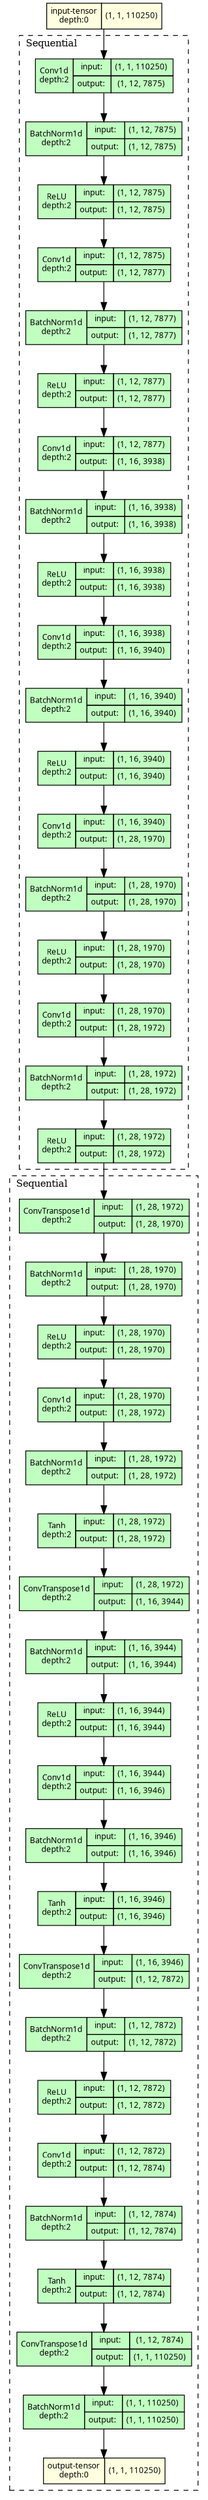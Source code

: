 strict digraph model {
	graph [ordering=in rankdir=TB size="25.5,25.5"]
	node [align=left fontname="Linux libertine" fontsize=10 height=0.2 margin=0 ranksep=0.1 shape=plaintext style=filled]
	edge [fontsize=10]
	0 [label=<
                    <TABLE BORDER="0" CELLBORDER="1"
                    CELLSPACING="0" CELLPADDING="4">
                        <TR><TD>input-tensor<BR/>depth:0</TD><TD>(1, 1, 110250)</TD></TR>
                    </TABLE>> fillcolor=lightyellow]
	subgraph cluster_2 {
		fontsize=12 label=Sequential labeljust=l style=dashed
		1 [label=<
                    <TABLE BORDER="0" CELLBORDER="1"
                    CELLSPACING="0" CELLPADDING="4">
                    <TR>
                        <TD ROWSPAN="2">Conv1d<BR/>depth:2</TD>
                        <TD COLSPAN="2">input:</TD>
                        <TD COLSPAN="2">(1, 1, 110250) </TD>
                    </TR>
                    <TR>
                        <TD COLSPAN="2">output: </TD>
                        <TD COLSPAN="2">(1, 12, 7875) </TD>
                    </TR>
                    </TABLE>> fillcolor=darkseagreen1]
		2 [label=<
                    <TABLE BORDER="0" CELLBORDER="1"
                    CELLSPACING="0" CELLPADDING="4">
                    <TR>
                        <TD ROWSPAN="2">BatchNorm1d<BR/>depth:2</TD>
                        <TD COLSPAN="2">input:</TD>
                        <TD COLSPAN="2">(1, 12, 7875) </TD>
                    </TR>
                    <TR>
                        <TD COLSPAN="2">output: </TD>
                        <TD COLSPAN="2">(1, 12, 7875) </TD>
                    </TR>
                    </TABLE>> fillcolor=darkseagreen1]
		3 [label=<
                    <TABLE BORDER="0" CELLBORDER="1"
                    CELLSPACING="0" CELLPADDING="4">
                    <TR>
                        <TD ROWSPAN="2">ReLU<BR/>depth:2</TD>
                        <TD COLSPAN="2">input:</TD>
                        <TD COLSPAN="2">(1, 12, 7875) </TD>
                    </TR>
                    <TR>
                        <TD COLSPAN="2">output: </TD>
                        <TD COLSPAN="2">(1, 12, 7875) </TD>
                    </TR>
                    </TABLE>> fillcolor=darkseagreen1]
		4 [label=<
                    <TABLE BORDER="0" CELLBORDER="1"
                    CELLSPACING="0" CELLPADDING="4">
                    <TR>
                        <TD ROWSPAN="2">Conv1d<BR/>depth:2</TD>
                        <TD COLSPAN="2">input:</TD>
                        <TD COLSPAN="2">(1, 12, 7875) </TD>
                    </TR>
                    <TR>
                        <TD COLSPAN="2">output: </TD>
                        <TD COLSPAN="2">(1, 12, 7877) </TD>
                    </TR>
                    </TABLE>> fillcolor=darkseagreen1]
		5 [label=<
                    <TABLE BORDER="0" CELLBORDER="1"
                    CELLSPACING="0" CELLPADDING="4">
                    <TR>
                        <TD ROWSPAN="2">BatchNorm1d<BR/>depth:2</TD>
                        <TD COLSPAN="2">input:</TD>
                        <TD COLSPAN="2">(1, 12, 7877) </TD>
                    </TR>
                    <TR>
                        <TD COLSPAN="2">output: </TD>
                        <TD COLSPAN="2">(1, 12, 7877) </TD>
                    </TR>
                    </TABLE>> fillcolor=darkseagreen1]
		6 [label=<
                    <TABLE BORDER="0" CELLBORDER="1"
                    CELLSPACING="0" CELLPADDING="4">
                    <TR>
                        <TD ROWSPAN="2">ReLU<BR/>depth:2</TD>
                        <TD COLSPAN="2">input:</TD>
                        <TD COLSPAN="2">(1, 12, 7877) </TD>
                    </TR>
                    <TR>
                        <TD COLSPAN="2">output: </TD>
                        <TD COLSPAN="2">(1, 12, 7877) </TD>
                    </TR>
                    </TABLE>> fillcolor=darkseagreen1]
		7 [label=<
                    <TABLE BORDER="0" CELLBORDER="1"
                    CELLSPACING="0" CELLPADDING="4">
                    <TR>
                        <TD ROWSPAN="2">Conv1d<BR/>depth:2</TD>
                        <TD COLSPAN="2">input:</TD>
                        <TD COLSPAN="2">(1, 12, 7877) </TD>
                    </TR>
                    <TR>
                        <TD COLSPAN="2">output: </TD>
                        <TD COLSPAN="2">(1, 16, 3938) </TD>
                    </TR>
                    </TABLE>> fillcolor=darkseagreen1]
		8 [label=<
                    <TABLE BORDER="0" CELLBORDER="1"
                    CELLSPACING="0" CELLPADDING="4">
                    <TR>
                        <TD ROWSPAN="2">BatchNorm1d<BR/>depth:2</TD>
                        <TD COLSPAN="2">input:</TD>
                        <TD COLSPAN="2">(1, 16, 3938) </TD>
                    </TR>
                    <TR>
                        <TD COLSPAN="2">output: </TD>
                        <TD COLSPAN="2">(1, 16, 3938) </TD>
                    </TR>
                    </TABLE>> fillcolor=darkseagreen1]
		9 [label=<
                    <TABLE BORDER="0" CELLBORDER="1"
                    CELLSPACING="0" CELLPADDING="4">
                    <TR>
                        <TD ROWSPAN="2">ReLU<BR/>depth:2</TD>
                        <TD COLSPAN="2">input:</TD>
                        <TD COLSPAN="2">(1, 16, 3938) </TD>
                    </TR>
                    <TR>
                        <TD COLSPAN="2">output: </TD>
                        <TD COLSPAN="2">(1, 16, 3938) </TD>
                    </TR>
                    </TABLE>> fillcolor=darkseagreen1]
		10 [label=<
                    <TABLE BORDER="0" CELLBORDER="1"
                    CELLSPACING="0" CELLPADDING="4">
                    <TR>
                        <TD ROWSPAN="2">Conv1d<BR/>depth:2</TD>
                        <TD COLSPAN="2">input:</TD>
                        <TD COLSPAN="2">(1, 16, 3938) </TD>
                    </TR>
                    <TR>
                        <TD COLSPAN="2">output: </TD>
                        <TD COLSPAN="2">(1, 16, 3940) </TD>
                    </TR>
                    </TABLE>> fillcolor=darkseagreen1]
		11 [label=<
                    <TABLE BORDER="0" CELLBORDER="1"
                    CELLSPACING="0" CELLPADDING="4">
                    <TR>
                        <TD ROWSPAN="2">BatchNorm1d<BR/>depth:2</TD>
                        <TD COLSPAN="2">input:</TD>
                        <TD COLSPAN="2">(1, 16, 3940) </TD>
                    </TR>
                    <TR>
                        <TD COLSPAN="2">output: </TD>
                        <TD COLSPAN="2">(1, 16, 3940) </TD>
                    </TR>
                    </TABLE>> fillcolor=darkseagreen1]
		12 [label=<
                    <TABLE BORDER="0" CELLBORDER="1"
                    CELLSPACING="0" CELLPADDING="4">
                    <TR>
                        <TD ROWSPAN="2">ReLU<BR/>depth:2</TD>
                        <TD COLSPAN="2">input:</TD>
                        <TD COLSPAN="2">(1, 16, 3940) </TD>
                    </TR>
                    <TR>
                        <TD COLSPAN="2">output: </TD>
                        <TD COLSPAN="2">(1, 16, 3940) </TD>
                    </TR>
                    </TABLE>> fillcolor=darkseagreen1]
		13 [label=<
                    <TABLE BORDER="0" CELLBORDER="1"
                    CELLSPACING="0" CELLPADDING="4">
                    <TR>
                        <TD ROWSPAN="2">Conv1d<BR/>depth:2</TD>
                        <TD COLSPAN="2">input:</TD>
                        <TD COLSPAN="2">(1, 16, 3940) </TD>
                    </TR>
                    <TR>
                        <TD COLSPAN="2">output: </TD>
                        <TD COLSPAN="2">(1, 28, 1970) </TD>
                    </TR>
                    </TABLE>> fillcolor=darkseagreen1]
		14 [label=<
                    <TABLE BORDER="0" CELLBORDER="1"
                    CELLSPACING="0" CELLPADDING="4">
                    <TR>
                        <TD ROWSPAN="2">BatchNorm1d<BR/>depth:2</TD>
                        <TD COLSPAN="2">input:</TD>
                        <TD COLSPAN="2">(1, 28, 1970) </TD>
                    </TR>
                    <TR>
                        <TD COLSPAN="2">output: </TD>
                        <TD COLSPAN="2">(1, 28, 1970) </TD>
                    </TR>
                    </TABLE>> fillcolor=darkseagreen1]
		15 [label=<
                    <TABLE BORDER="0" CELLBORDER="1"
                    CELLSPACING="0" CELLPADDING="4">
                    <TR>
                        <TD ROWSPAN="2">ReLU<BR/>depth:2</TD>
                        <TD COLSPAN="2">input:</TD>
                        <TD COLSPAN="2">(1, 28, 1970) </TD>
                    </TR>
                    <TR>
                        <TD COLSPAN="2">output: </TD>
                        <TD COLSPAN="2">(1, 28, 1970) </TD>
                    </TR>
                    </TABLE>> fillcolor=darkseagreen1]
		16 [label=<
                    <TABLE BORDER="0" CELLBORDER="1"
                    CELLSPACING="0" CELLPADDING="4">
                    <TR>
                        <TD ROWSPAN="2">Conv1d<BR/>depth:2</TD>
                        <TD COLSPAN="2">input:</TD>
                        <TD COLSPAN="2">(1, 28, 1970) </TD>
                    </TR>
                    <TR>
                        <TD COLSPAN="2">output: </TD>
                        <TD COLSPAN="2">(1, 28, 1972) </TD>
                    </TR>
                    </TABLE>> fillcolor=darkseagreen1]
		17 [label=<
                    <TABLE BORDER="0" CELLBORDER="1"
                    CELLSPACING="0" CELLPADDING="4">
                    <TR>
                        <TD ROWSPAN="2">BatchNorm1d<BR/>depth:2</TD>
                        <TD COLSPAN="2">input:</TD>
                        <TD COLSPAN="2">(1, 28, 1972) </TD>
                    </TR>
                    <TR>
                        <TD COLSPAN="2">output: </TD>
                        <TD COLSPAN="2">(1, 28, 1972) </TD>
                    </TR>
                    </TABLE>> fillcolor=darkseagreen1]
		18 [label=<
                    <TABLE BORDER="0" CELLBORDER="1"
                    CELLSPACING="0" CELLPADDING="4">
                    <TR>
                        <TD ROWSPAN="2">ReLU<BR/>depth:2</TD>
                        <TD COLSPAN="2">input:</TD>
                        <TD COLSPAN="2">(1, 28, 1972) </TD>
                    </TR>
                    <TR>
                        <TD COLSPAN="2">output: </TD>
                        <TD COLSPAN="2">(1, 28, 1972) </TD>
                    </TR>
                    </TABLE>> fillcolor=darkseagreen1]
	}
	subgraph cluster_3 {
		fontsize=12 label=Sequential labeljust=l style=dashed
		19 [label=<
                    <TABLE BORDER="0" CELLBORDER="1"
                    CELLSPACING="0" CELLPADDING="4">
                    <TR>
                        <TD ROWSPAN="2">ConvTranspose1d<BR/>depth:2</TD>
                        <TD COLSPAN="2">input:</TD>
                        <TD COLSPAN="2">(1, 28, 1972) </TD>
                    </TR>
                    <TR>
                        <TD COLSPAN="2">output: </TD>
                        <TD COLSPAN="2">(1, 28, 1970) </TD>
                    </TR>
                    </TABLE>> fillcolor=darkseagreen1]
		20 [label=<
                    <TABLE BORDER="0" CELLBORDER="1"
                    CELLSPACING="0" CELLPADDING="4">
                    <TR>
                        <TD ROWSPAN="2">BatchNorm1d<BR/>depth:2</TD>
                        <TD COLSPAN="2">input:</TD>
                        <TD COLSPAN="2">(1, 28, 1970) </TD>
                    </TR>
                    <TR>
                        <TD COLSPAN="2">output: </TD>
                        <TD COLSPAN="2">(1, 28, 1970) </TD>
                    </TR>
                    </TABLE>> fillcolor=darkseagreen1]
		21 [label=<
                    <TABLE BORDER="0" CELLBORDER="1"
                    CELLSPACING="0" CELLPADDING="4">
                    <TR>
                        <TD ROWSPAN="2">ReLU<BR/>depth:2</TD>
                        <TD COLSPAN="2">input:</TD>
                        <TD COLSPAN="2">(1, 28, 1970) </TD>
                    </TR>
                    <TR>
                        <TD COLSPAN="2">output: </TD>
                        <TD COLSPAN="2">(1, 28, 1970) </TD>
                    </TR>
                    </TABLE>> fillcolor=darkseagreen1]
		22 [label=<
                    <TABLE BORDER="0" CELLBORDER="1"
                    CELLSPACING="0" CELLPADDING="4">
                    <TR>
                        <TD ROWSPAN="2">Conv1d<BR/>depth:2</TD>
                        <TD COLSPAN="2">input:</TD>
                        <TD COLSPAN="2">(1, 28, 1970) </TD>
                    </TR>
                    <TR>
                        <TD COLSPAN="2">output: </TD>
                        <TD COLSPAN="2">(1, 28, 1972) </TD>
                    </TR>
                    </TABLE>> fillcolor=darkseagreen1]
		23 [label=<
                    <TABLE BORDER="0" CELLBORDER="1"
                    CELLSPACING="0" CELLPADDING="4">
                    <TR>
                        <TD ROWSPAN="2">BatchNorm1d<BR/>depth:2</TD>
                        <TD COLSPAN="2">input:</TD>
                        <TD COLSPAN="2">(1, 28, 1972) </TD>
                    </TR>
                    <TR>
                        <TD COLSPAN="2">output: </TD>
                        <TD COLSPAN="2">(1, 28, 1972) </TD>
                    </TR>
                    </TABLE>> fillcolor=darkseagreen1]
		24 [label=<
                    <TABLE BORDER="0" CELLBORDER="1"
                    CELLSPACING="0" CELLPADDING="4">
                    <TR>
                        <TD ROWSPAN="2">Tanh<BR/>depth:2</TD>
                        <TD COLSPAN="2">input:</TD>
                        <TD COLSPAN="2">(1, 28, 1972) </TD>
                    </TR>
                    <TR>
                        <TD COLSPAN="2">output: </TD>
                        <TD COLSPAN="2">(1, 28, 1972) </TD>
                    </TR>
                    </TABLE>> fillcolor=darkseagreen1]
		25 [label=<
                    <TABLE BORDER="0" CELLBORDER="1"
                    CELLSPACING="0" CELLPADDING="4">
                    <TR>
                        <TD ROWSPAN="2">ConvTranspose1d<BR/>depth:2</TD>
                        <TD COLSPAN="2">input:</TD>
                        <TD COLSPAN="2">(1, 28, 1972) </TD>
                    </TR>
                    <TR>
                        <TD COLSPAN="2">output: </TD>
                        <TD COLSPAN="2">(1, 16, 3944) </TD>
                    </TR>
                    </TABLE>> fillcolor=darkseagreen1]
		26 [label=<
                    <TABLE BORDER="0" CELLBORDER="1"
                    CELLSPACING="0" CELLPADDING="4">
                    <TR>
                        <TD ROWSPAN="2">BatchNorm1d<BR/>depth:2</TD>
                        <TD COLSPAN="2">input:</TD>
                        <TD COLSPAN="2">(1, 16, 3944) </TD>
                    </TR>
                    <TR>
                        <TD COLSPAN="2">output: </TD>
                        <TD COLSPAN="2">(1, 16, 3944) </TD>
                    </TR>
                    </TABLE>> fillcolor=darkseagreen1]
		27 [label=<
                    <TABLE BORDER="0" CELLBORDER="1"
                    CELLSPACING="0" CELLPADDING="4">
                    <TR>
                        <TD ROWSPAN="2">ReLU<BR/>depth:2</TD>
                        <TD COLSPAN="2">input:</TD>
                        <TD COLSPAN="2">(1, 16, 3944) </TD>
                    </TR>
                    <TR>
                        <TD COLSPAN="2">output: </TD>
                        <TD COLSPAN="2">(1, 16, 3944) </TD>
                    </TR>
                    </TABLE>> fillcolor=darkseagreen1]
		28 [label=<
                    <TABLE BORDER="0" CELLBORDER="1"
                    CELLSPACING="0" CELLPADDING="4">
                    <TR>
                        <TD ROWSPAN="2">Conv1d<BR/>depth:2</TD>
                        <TD COLSPAN="2">input:</TD>
                        <TD COLSPAN="2">(1, 16, 3944) </TD>
                    </TR>
                    <TR>
                        <TD COLSPAN="2">output: </TD>
                        <TD COLSPAN="2">(1, 16, 3946) </TD>
                    </TR>
                    </TABLE>> fillcolor=darkseagreen1]
		29 [label=<
                    <TABLE BORDER="0" CELLBORDER="1"
                    CELLSPACING="0" CELLPADDING="4">
                    <TR>
                        <TD ROWSPAN="2">BatchNorm1d<BR/>depth:2</TD>
                        <TD COLSPAN="2">input:</TD>
                        <TD COLSPAN="2">(1, 16, 3946) </TD>
                    </TR>
                    <TR>
                        <TD COLSPAN="2">output: </TD>
                        <TD COLSPAN="2">(1, 16, 3946) </TD>
                    </TR>
                    </TABLE>> fillcolor=darkseagreen1]
		30 [label=<
                    <TABLE BORDER="0" CELLBORDER="1"
                    CELLSPACING="0" CELLPADDING="4">
                    <TR>
                        <TD ROWSPAN="2">Tanh<BR/>depth:2</TD>
                        <TD COLSPAN="2">input:</TD>
                        <TD COLSPAN="2">(1, 16, 3946) </TD>
                    </TR>
                    <TR>
                        <TD COLSPAN="2">output: </TD>
                        <TD COLSPAN="2">(1, 16, 3946) </TD>
                    </TR>
                    </TABLE>> fillcolor=darkseagreen1]
		31 [label=<
                    <TABLE BORDER="0" CELLBORDER="1"
                    CELLSPACING="0" CELLPADDING="4">
                    <TR>
                        <TD ROWSPAN="2">ConvTranspose1d<BR/>depth:2</TD>
                        <TD COLSPAN="2">input:</TD>
                        <TD COLSPAN="2">(1, 16, 3946) </TD>
                    </TR>
                    <TR>
                        <TD COLSPAN="2">output: </TD>
                        <TD COLSPAN="2">(1, 12, 7872) </TD>
                    </TR>
                    </TABLE>> fillcolor=darkseagreen1]
		32 [label=<
                    <TABLE BORDER="0" CELLBORDER="1"
                    CELLSPACING="0" CELLPADDING="4">
                    <TR>
                        <TD ROWSPAN="2">BatchNorm1d<BR/>depth:2</TD>
                        <TD COLSPAN="2">input:</TD>
                        <TD COLSPAN="2">(1, 12, 7872) </TD>
                    </TR>
                    <TR>
                        <TD COLSPAN="2">output: </TD>
                        <TD COLSPAN="2">(1, 12, 7872) </TD>
                    </TR>
                    </TABLE>> fillcolor=darkseagreen1]
		33 [label=<
                    <TABLE BORDER="0" CELLBORDER="1"
                    CELLSPACING="0" CELLPADDING="4">
                    <TR>
                        <TD ROWSPAN="2">ReLU<BR/>depth:2</TD>
                        <TD COLSPAN="2">input:</TD>
                        <TD COLSPAN="2">(1, 12, 7872) </TD>
                    </TR>
                    <TR>
                        <TD COLSPAN="2">output: </TD>
                        <TD COLSPAN="2">(1, 12, 7872) </TD>
                    </TR>
                    </TABLE>> fillcolor=darkseagreen1]
		34 [label=<
                    <TABLE BORDER="0" CELLBORDER="1"
                    CELLSPACING="0" CELLPADDING="4">
                    <TR>
                        <TD ROWSPAN="2">Conv1d<BR/>depth:2</TD>
                        <TD COLSPAN="2">input:</TD>
                        <TD COLSPAN="2">(1, 12, 7872) </TD>
                    </TR>
                    <TR>
                        <TD COLSPAN="2">output: </TD>
                        <TD COLSPAN="2">(1, 12, 7874) </TD>
                    </TR>
                    </TABLE>> fillcolor=darkseagreen1]
		35 [label=<
                    <TABLE BORDER="0" CELLBORDER="1"
                    CELLSPACING="0" CELLPADDING="4">
                    <TR>
                        <TD ROWSPAN="2">BatchNorm1d<BR/>depth:2</TD>
                        <TD COLSPAN="2">input:</TD>
                        <TD COLSPAN="2">(1, 12, 7874) </TD>
                    </TR>
                    <TR>
                        <TD COLSPAN="2">output: </TD>
                        <TD COLSPAN="2">(1, 12, 7874) </TD>
                    </TR>
                    </TABLE>> fillcolor=darkseagreen1]
		36 [label=<
                    <TABLE BORDER="0" CELLBORDER="1"
                    CELLSPACING="0" CELLPADDING="4">
                    <TR>
                        <TD ROWSPAN="2">Tanh<BR/>depth:2</TD>
                        <TD COLSPAN="2">input:</TD>
                        <TD COLSPAN="2">(1, 12, 7874) </TD>
                    </TR>
                    <TR>
                        <TD COLSPAN="2">output: </TD>
                        <TD COLSPAN="2">(1, 12, 7874) </TD>
                    </TR>
                    </TABLE>> fillcolor=darkseagreen1]
		37 [label=<
                    <TABLE BORDER="0" CELLBORDER="1"
                    CELLSPACING="0" CELLPADDING="4">
                    <TR>
                        <TD ROWSPAN="2">ConvTranspose1d<BR/>depth:2</TD>
                        <TD COLSPAN="2">input:</TD>
                        <TD COLSPAN="2">(1, 12, 7874) </TD>
                    </TR>
                    <TR>
                        <TD COLSPAN="2">output: </TD>
                        <TD COLSPAN="2">(1, 1, 110250) </TD>
                    </TR>
                    </TABLE>> fillcolor=darkseagreen1]
		38 [label=<
                    <TABLE BORDER="0" CELLBORDER="1"
                    CELLSPACING="0" CELLPADDING="4">
                    <TR>
                        <TD ROWSPAN="2">BatchNorm1d<BR/>depth:2</TD>
                        <TD COLSPAN="2">input:</TD>
                        <TD COLSPAN="2">(1, 1, 110250) </TD>
                    </TR>
                    <TR>
                        <TD COLSPAN="2">output: </TD>
                        <TD COLSPAN="2">(1, 1, 110250) </TD>
                    </TR>
                    </TABLE>> fillcolor=darkseagreen1]
		39 [label=<
                    <TABLE BORDER="0" CELLBORDER="1"
                    CELLSPACING="0" CELLPADDING="4">
                        <TR><TD>output-tensor<BR/>depth:0</TD><TD>(1, 1, 110250)</TD></TR>
                    </TABLE>> fillcolor=lightyellow]
	}
	0 -> 1
	1 -> 2
	2 -> 3
	3 -> 4
	4 -> 5
	5 -> 6
	6 -> 7
	7 -> 8
	8 -> 9
	9 -> 10
	10 -> 11
	11 -> 12
	12 -> 13
	13 -> 14
	14 -> 15
	15 -> 16
	16 -> 17
	17 -> 18
	18 -> 19
	19 -> 20
	20 -> 21
	21 -> 22
	22 -> 23
	23 -> 24
	24 -> 25
	25 -> 26
	26 -> 27
	27 -> 28
	28 -> 29
	29 -> 30
	30 -> 31
	31 -> 32
	32 -> 33
	33 -> 34
	34 -> 35
	35 -> 36
	36 -> 37
	37 -> 38
	38 -> 39
}

